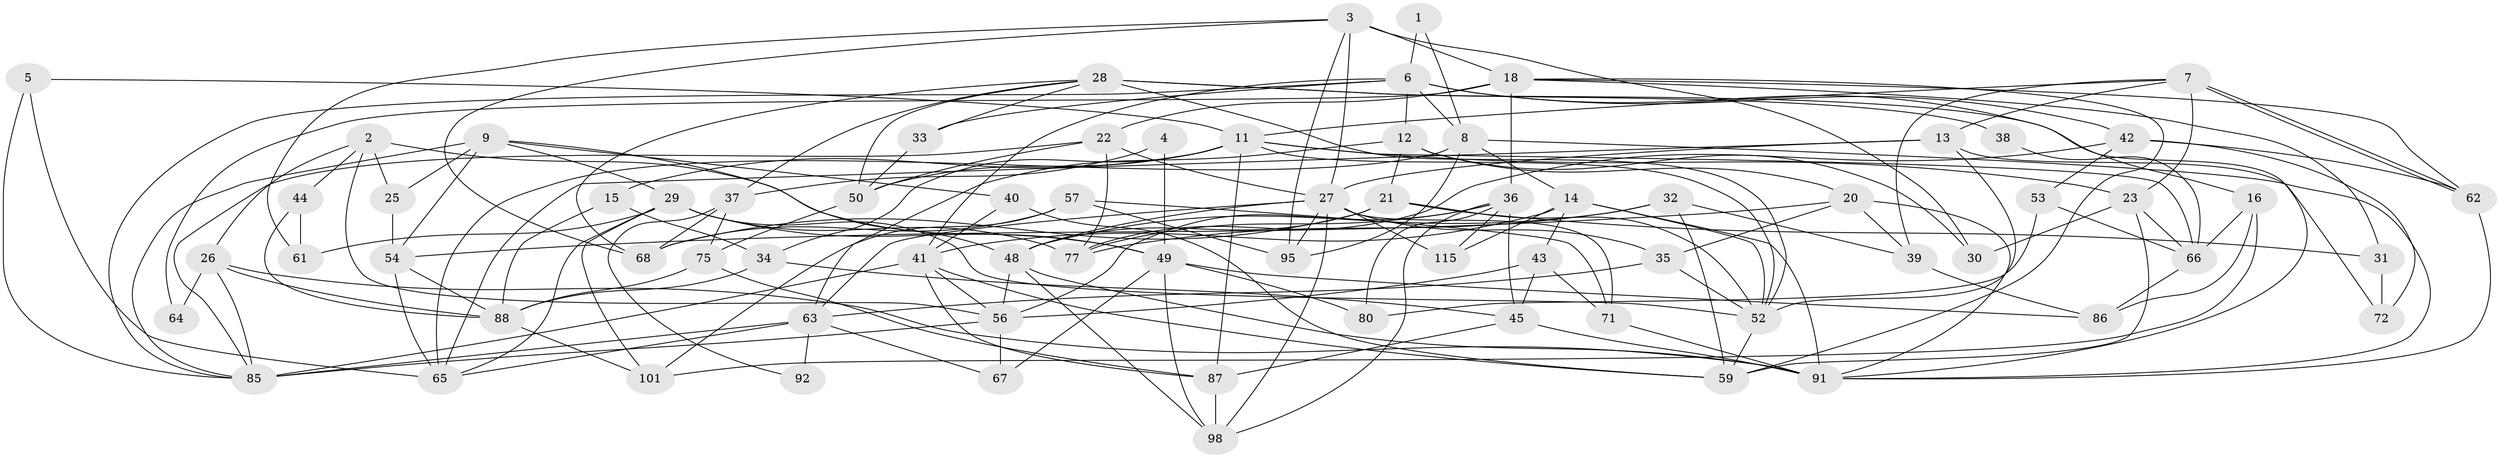 // Generated by graph-tools (version 1.1) at 2025/52/02/27/25 19:52:02]
// undirected, 73 vertices, 180 edges
graph export_dot {
graph [start="1"]
  node [color=gray90,style=filled];
  1;
  2 [super="+76"];
  3 [super="+93"];
  4;
  5 [super="+69"];
  6 [super="+114"];
  7 [super="+19"];
  8 [super="+10"];
  9 [super="+81"];
  11 [super="+116"];
  12;
  13 [super="+60"];
  14 [super="+17"];
  15 [super="+102"];
  16;
  18 [super="+73"];
  20 [super="+46"];
  21 [super="+99"];
  22 [super="+74"];
  23 [super="+24"];
  25;
  26 [super="+89"];
  27 [super="+82"];
  28 [super="+58"];
  29 [super="+106"];
  30;
  31;
  32 [super="+55"];
  33;
  34;
  35;
  36 [super="+79"];
  37 [super="+113"];
  38;
  39;
  40;
  41 [super="+103"];
  42 [super="+51"];
  43;
  44;
  45 [super="+47"];
  48 [super="+112"];
  49 [super="+105"];
  50 [super="+78"];
  52 [super="+70"];
  53;
  54 [super="+96"];
  56 [super="+84"];
  57 [super="+94"];
  59 [super="+83"];
  61;
  62;
  63 [super="+97"];
  64;
  65 [super="+108"];
  66 [super="+111"];
  67 [super="+110"];
  68;
  71 [super="+107"];
  72;
  75;
  77;
  80;
  85 [super="+109"];
  86;
  87;
  88 [super="+90"];
  91 [super="+100"];
  92;
  95 [super="+104"];
  98;
  101;
  115;
  1 -- 6;
  1 -- 8;
  2 -- 25 [weight=2];
  2 -- 44;
  2 -- 49;
  2 -- 26;
  2 -- 56;
  3 -- 68;
  3 -- 30;
  3 -- 61;
  3 -- 18;
  3 -- 27;
  3 -- 95;
  4 -- 37;
  4 -- 49;
  5 -- 85;
  5 -- 11;
  5 -- 65;
  6 -- 12;
  6 -- 85;
  6 -- 33;
  6 -- 42;
  6 -- 16;
  6 -- 8;
  6 -- 41;
  7 -- 11;
  7 -- 62;
  7 -- 62;
  7 -- 39;
  7 -- 23;
  7 -- 13;
  8 -- 91;
  8 -- 14;
  8 -- 65;
  8 -- 95;
  9 -- 29;
  9 -- 48;
  9 -- 85;
  9 -- 40;
  9 -- 25;
  9 -- 54;
  11 -- 52;
  11 -- 34;
  11 -- 15;
  11 -- 87;
  11 -- 66;
  11 -- 23;
  11 -- 50;
  12 -- 63;
  12 -- 21;
  12 -- 30;
  12 -- 20;
  13 -- 65;
  13 -- 72;
  13 -- 27;
  13 -- 52;
  14 -- 115;
  14 -- 41;
  14 -- 43;
  14 -- 91;
  14 -- 52;
  15 -- 88;
  15 -- 34;
  16 -- 86;
  16 -- 101;
  16 -- 66;
  18 -- 36;
  18 -- 64;
  18 -- 59;
  18 -- 62;
  18 -- 31;
  18 -- 22;
  20 -- 39;
  20 -- 35 [weight=2];
  20 -- 54;
  20 -- 91;
  21 -- 48;
  21 -- 31;
  21 -- 68;
  21 -- 52;
  22 -- 50;
  22 -- 77;
  22 -- 27;
  22 -- 85;
  23 -- 66;
  23 -- 30;
  23 -- 59;
  25 -- 54;
  26 -- 91;
  26 -- 64;
  26 -- 85;
  26 -- 88;
  27 -- 95;
  27 -- 48;
  27 -- 71;
  27 -- 63;
  27 -- 98;
  27 -- 35;
  27 -- 115;
  28 -- 68;
  28 -- 33;
  28 -- 37;
  28 -- 38;
  28 -- 91;
  28 -- 50;
  28 -- 52 [weight=2];
  29 -- 49 [weight=2];
  29 -- 61;
  29 -- 65;
  29 -- 52;
  29 -- 101;
  29 -- 77;
  31 -- 72;
  32 -- 77;
  32 -- 39;
  32 -- 48;
  32 -- 59;
  33 -- 50;
  34 -- 88;
  34 -- 45;
  35 -- 63;
  35 -- 52;
  36 -- 77;
  36 -- 80;
  36 -- 98;
  36 -- 115;
  36 -- 56;
  36 -- 45;
  37 -- 75;
  37 -- 68;
  37 -- 92;
  38 -- 66;
  39 -- 86;
  40 -- 59;
  40 -- 41;
  41 -- 85 [weight=2];
  41 -- 59;
  41 -- 87;
  41 -- 56;
  42 -- 77;
  42 -- 62;
  42 -- 72;
  42 -- 53;
  43 -- 45;
  43 -- 71;
  43 -- 56;
  44 -- 61;
  44 -- 88;
  45 -- 91 [weight=2];
  45 -- 87;
  48 -- 98;
  48 -- 91;
  48 -- 56;
  49 -- 86 [weight=2];
  49 -- 98;
  49 -- 80;
  49 -- 67;
  50 -- 75;
  52 -- 59;
  53 -- 80;
  53 -- 66;
  54 -- 65;
  54 -- 88;
  56 -- 85;
  56 -- 67;
  57 -- 68;
  57 -- 71;
  57 -- 101;
  57 -- 95;
  62 -- 91;
  63 -- 65;
  63 -- 67;
  63 -- 92;
  63 -- 85;
  66 -- 86;
  71 -- 91;
  75 -- 87;
  75 -- 88;
  87 -- 98;
  88 -- 101;
}
